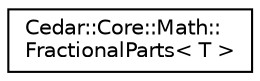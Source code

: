 digraph "Graphical Class Hierarchy"
{
 // LATEX_PDF_SIZE
  edge [fontname="Helvetica",fontsize="10",labelfontname="Helvetica",labelfontsize="10"];
  node [fontname="Helvetica",fontsize="10",shape=record];
  rankdir="LR";
  Node0 [label="Cedar::Core::Math::\lFractionalParts\< T \>",height=0.2,width=0.4,color="black", fillcolor="white", style="filled",URL="$structCedar_1_1Core_1_1Math_1_1FractionalParts.html",tooltip=" "];
}
